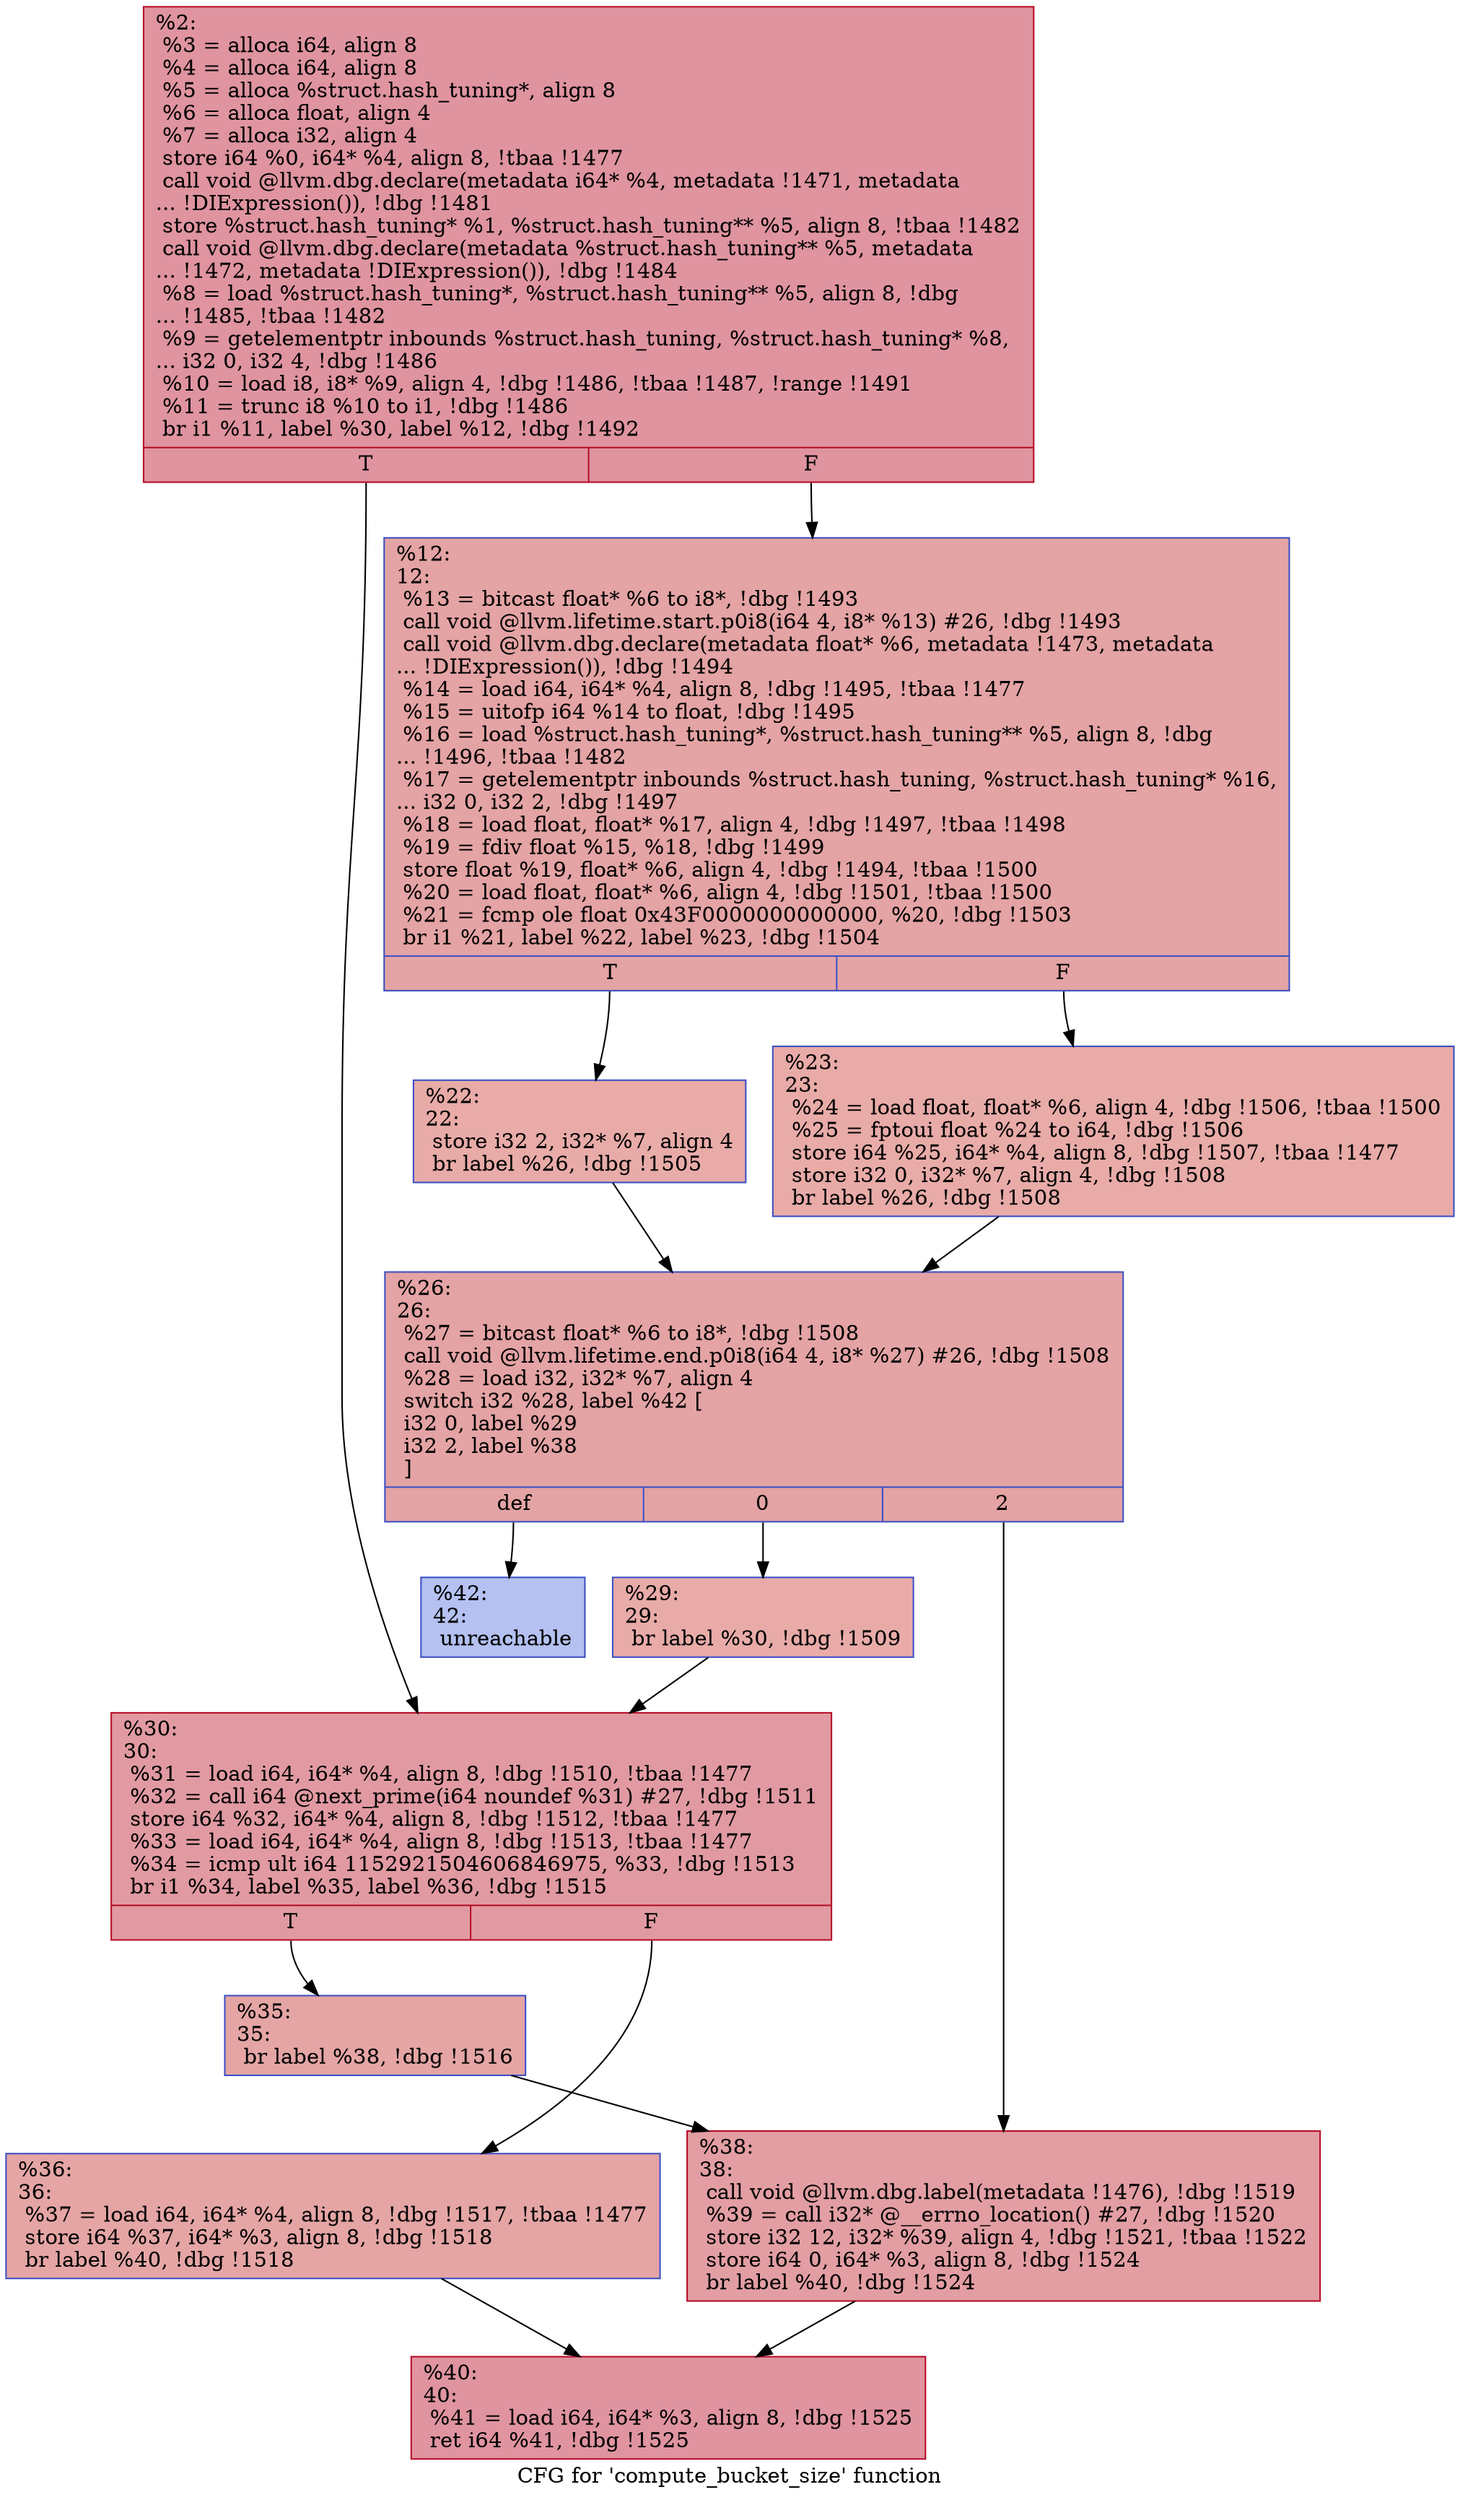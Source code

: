 digraph "CFG for 'compute_bucket_size' function" {
	label="CFG for 'compute_bucket_size' function";

	Node0x101a860 [shape=record,color="#b70d28ff", style=filled, fillcolor="#b70d2870",label="{%2:\l  %3 = alloca i64, align 8\l  %4 = alloca i64, align 8\l  %5 = alloca %struct.hash_tuning*, align 8\l  %6 = alloca float, align 4\l  %7 = alloca i32, align 4\l  store i64 %0, i64* %4, align 8, !tbaa !1477\l  call void @llvm.dbg.declare(metadata i64* %4, metadata !1471, metadata\l... !DIExpression()), !dbg !1481\l  store %struct.hash_tuning* %1, %struct.hash_tuning** %5, align 8, !tbaa !1482\l  call void @llvm.dbg.declare(metadata %struct.hash_tuning** %5, metadata\l... !1472, metadata !DIExpression()), !dbg !1484\l  %8 = load %struct.hash_tuning*, %struct.hash_tuning** %5, align 8, !dbg\l... !1485, !tbaa !1482\l  %9 = getelementptr inbounds %struct.hash_tuning, %struct.hash_tuning* %8,\l... i32 0, i32 4, !dbg !1486\l  %10 = load i8, i8* %9, align 4, !dbg !1486, !tbaa !1487, !range !1491\l  %11 = trunc i8 %10 to i1, !dbg !1486\l  br i1 %11, label %30, label %12, !dbg !1492\l|{<s0>T|<s1>F}}"];
	Node0x101a860:s0 -> Node0x101ed00;
	Node0x101a860:s1 -> Node0x101eb70;
	Node0x101eb70 [shape=record,color="#3d50c3ff", style=filled, fillcolor="#c32e3170",label="{%12:\l12:                                               \l  %13 = bitcast float* %6 to i8*, !dbg !1493\l  call void @llvm.lifetime.start.p0i8(i64 4, i8* %13) #26, !dbg !1493\l  call void @llvm.dbg.declare(metadata float* %6, metadata !1473, metadata\l... !DIExpression()), !dbg !1494\l  %14 = load i64, i64* %4, align 8, !dbg !1495, !tbaa !1477\l  %15 = uitofp i64 %14 to float, !dbg !1495\l  %16 = load %struct.hash_tuning*, %struct.hash_tuning** %5, align 8, !dbg\l... !1496, !tbaa !1482\l  %17 = getelementptr inbounds %struct.hash_tuning, %struct.hash_tuning* %16,\l... i32 0, i32 2, !dbg !1497\l  %18 = load float, float* %17, align 4, !dbg !1497, !tbaa !1498\l  %19 = fdiv float %15, %18, !dbg !1499\l  store float %19, float* %6, align 4, !dbg !1494, !tbaa !1500\l  %20 = load float, float* %6, align 4, !dbg !1501, !tbaa !1500\l  %21 = fcmp ole float 0x43F0000000000000, %20, !dbg !1503\l  br i1 %21, label %22, label %23, !dbg !1504\l|{<s0>T|<s1>F}}"];
	Node0x101eb70:s0 -> Node0x101ebc0;
	Node0x101eb70:s1 -> Node0x101ec10;
	Node0x101ebc0 [shape=record,color="#3d50c3ff", style=filled, fillcolor="#cc403a70",label="{%22:\l22:                                               \l  store i32 2, i32* %7, align 4\l  br label %26, !dbg !1505\l}"];
	Node0x101ebc0 -> Node0x101ec60;
	Node0x101ec10 [shape=record,color="#3d50c3ff", style=filled, fillcolor="#cc403a70",label="{%23:\l23:                                               \l  %24 = load float, float* %6, align 4, !dbg !1506, !tbaa !1500\l  %25 = fptoui float %24 to i64, !dbg !1506\l  store i64 %25, i64* %4, align 8, !dbg !1507, !tbaa !1477\l  store i32 0, i32* %7, align 4, !dbg !1508\l  br label %26, !dbg !1508\l}"];
	Node0x101ec10 -> Node0x101ec60;
	Node0x101ec60 [shape=record,color="#3d50c3ff", style=filled, fillcolor="#c32e3170",label="{%26:\l26:                                               \l  %27 = bitcast float* %6 to i8*, !dbg !1508\l  call void @llvm.lifetime.end.p0i8(i64 4, i8* %27) #26, !dbg !1508\l  %28 = load i32, i32* %7, align 4\l  switch i32 %28, label %42 [\l    i32 0, label %29\l    i32 2, label %38\l  ]\l|{<s0>def|<s1>0|<s2>2}}"];
	Node0x101ec60:s0 -> Node0x101ee90;
	Node0x101ec60:s1 -> Node0x101ecb0;
	Node0x101ec60:s2 -> Node0x101edf0;
	Node0x101ecb0 [shape=record,color="#3d50c3ff", style=filled, fillcolor="#cc403a70",label="{%29:\l29:                                               \l  br label %30, !dbg !1509\l}"];
	Node0x101ecb0 -> Node0x101ed00;
	Node0x101ed00 [shape=record,color="#b70d28ff", style=filled, fillcolor="#bb1b2c70",label="{%30:\l30:                                               \l  %31 = load i64, i64* %4, align 8, !dbg !1510, !tbaa !1477\l  %32 = call i64 @next_prime(i64 noundef %31) #27, !dbg !1511\l  store i64 %32, i64* %4, align 8, !dbg !1512, !tbaa !1477\l  %33 = load i64, i64* %4, align 8, !dbg !1513, !tbaa !1477\l  %34 = icmp ult i64 1152921504606846975, %33, !dbg !1513\l  br i1 %34, label %35, label %36, !dbg !1515\l|{<s0>T|<s1>F}}"];
	Node0x101ed00:s0 -> Node0x101ed50;
	Node0x101ed00:s1 -> Node0x101eda0;
	Node0x101ed50 [shape=record,color="#3d50c3ff", style=filled, fillcolor="#c5333470",label="{%35:\l35:                                               \l  br label %38, !dbg !1516\l}"];
	Node0x101ed50 -> Node0x101edf0;
	Node0x101eda0 [shape=record,color="#3d50c3ff", style=filled, fillcolor="#c5333470",label="{%36:\l36:                                               \l  %37 = load i64, i64* %4, align 8, !dbg !1517, !tbaa !1477\l  store i64 %37, i64* %3, align 8, !dbg !1518\l  br label %40, !dbg !1518\l}"];
	Node0x101eda0 -> Node0x101ee40;
	Node0x101edf0 [shape=record,color="#b70d28ff", style=filled, fillcolor="#be242e70",label="{%38:\l38:                                               \l  call void @llvm.dbg.label(metadata !1476), !dbg !1519\l  %39 = call i32* @__errno_location() #27, !dbg !1520\l  store i32 12, i32* %39, align 4, !dbg !1521, !tbaa !1522\l  store i64 0, i64* %3, align 8, !dbg !1524\l  br label %40, !dbg !1524\l}"];
	Node0x101edf0 -> Node0x101ee40;
	Node0x101ee40 [shape=record,color="#b70d28ff", style=filled, fillcolor="#b70d2870",label="{%40:\l40:                                               \l  %41 = load i64, i64* %3, align 8, !dbg !1525\l  ret i64 %41, !dbg !1525\l}"];
	Node0x101ee90 [shape=record,color="#3d50c3ff", style=filled, fillcolor="#5572df70",label="{%42:\l42:                                               \l  unreachable\l}"];
}
